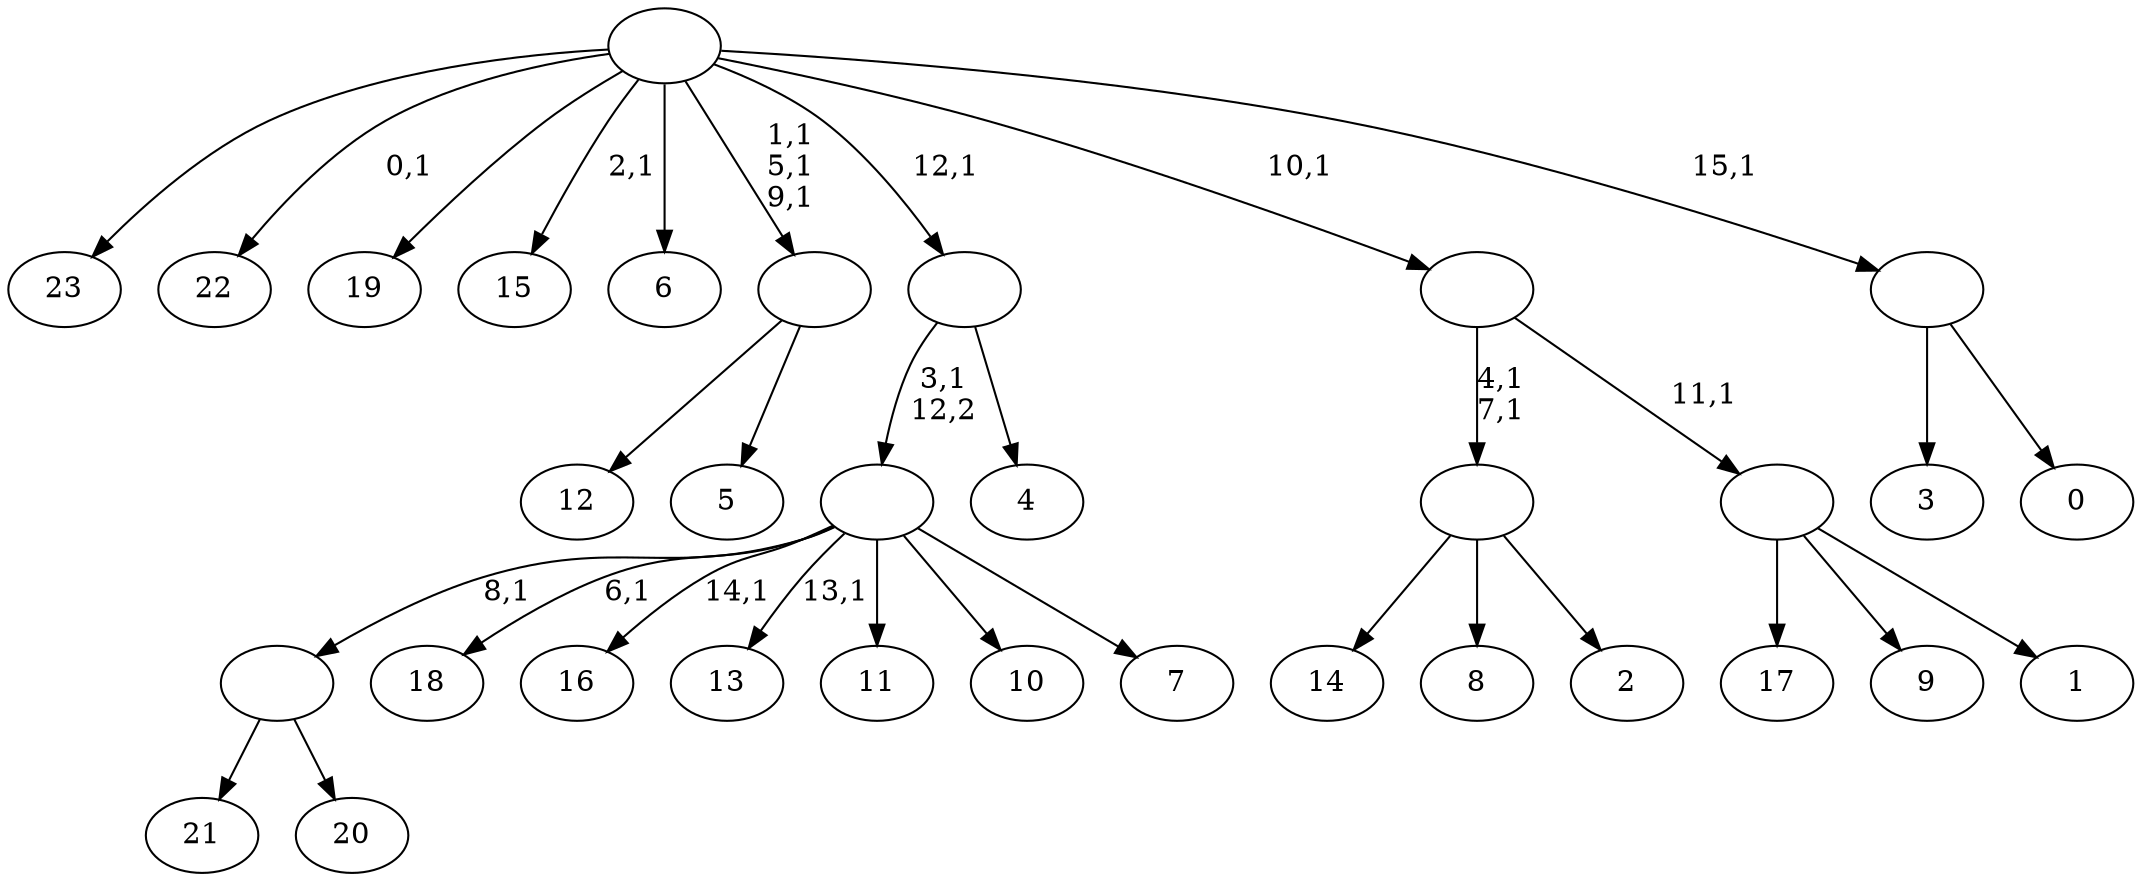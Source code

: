 digraph T {
	40 [label="23"]
	39 [label="22"]
	37 [label="21"]
	36 [label="20"]
	35 [label=""]
	34 [label="19"]
	33 [label="18"]
	31 [label="17"]
	30 [label="16"]
	28 [label="15"]
	26 [label="14"]
	25 [label="13"]
	23 [label="12"]
	22 [label="11"]
	21 [label="10"]
	20 [label="9"]
	19 [label="8"]
	18 [label="7"]
	17 [label=""]
	16 [label="6"]
	15 [label="5"]
	14 [label=""]
	11 [label="4"]
	10 [label=""]
	9 [label="3"]
	8 [label="2"]
	7 [label=""]
	5 [label="1"]
	4 [label=""]
	3 [label=""]
	2 [label="0"]
	1 [label=""]
	0 [label=""]
	35 -> 37 [label=""]
	35 -> 36 [label=""]
	17 -> 25 [label="13,1"]
	17 -> 30 [label="14,1"]
	17 -> 33 [label="6,1"]
	17 -> 35 [label="8,1"]
	17 -> 22 [label=""]
	17 -> 21 [label=""]
	17 -> 18 [label=""]
	14 -> 23 [label=""]
	14 -> 15 [label=""]
	10 -> 17 [label="3,1\n12,2"]
	10 -> 11 [label=""]
	7 -> 26 [label=""]
	7 -> 19 [label=""]
	7 -> 8 [label=""]
	4 -> 31 [label=""]
	4 -> 20 [label=""]
	4 -> 5 [label=""]
	3 -> 7 [label="4,1\n7,1"]
	3 -> 4 [label="11,1"]
	1 -> 9 [label=""]
	1 -> 2 [label=""]
	0 -> 14 [label="1,1\n5,1\n9,1"]
	0 -> 28 [label="2,1"]
	0 -> 39 [label="0,1"]
	0 -> 40 [label=""]
	0 -> 34 [label=""]
	0 -> 16 [label=""]
	0 -> 10 [label="12,1"]
	0 -> 3 [label="10,1"]
	0 -> 1 [label="15,1"]
}
